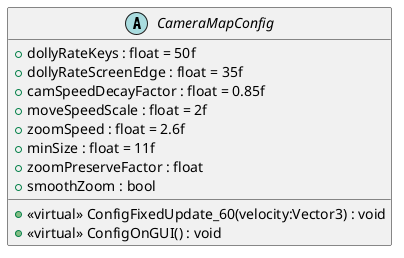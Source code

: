 @startuml
abstract class CameraMapConfig {
    + dollyRateKeys : float = 50f
    + dollyRateScreenEdge : float = 35f
    + camSpeedDecayFactor : float = 0.85f
    + moveSpeedScale : float = 2f
    + zoomSpeed : float = 2.6f
    + minSize : float = 11f
    + zoomPreserveFactor : float
    + smoothZoom : bool
    + <<virtual>> ConfigFixedUpdate_60(velocity:Vector3) : void
    + <<virtual>> ConfigOnGUI() : void
}
@enduml
